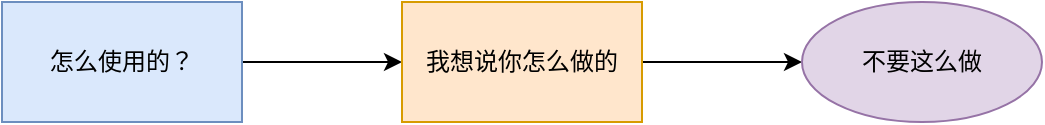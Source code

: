 <mxfile version="17.2.4" type="github">
  <diagram id="cx69EMmZrDqoVeWjHm4s" name="Page-1">
    <mxGraphModel dx="1038" dy="547" grid="1" gridSize="10" guides="1" tooltips="1" connect="1" arrows="1" fold="1" page="1" pageScale="1" pageWidth="827" pageHeight="1169" math="0" shadow="0">
      <root>
        <mxCell id="0" />
        <mxCell id="1" parent="0" />
        <mxCell id="3J0a7_Yi2Pi95GtLafXz-3" value="" style="edgeStyle=orthogonalEdgeStyle;rounded=0;orthogonalLoop=1;jettySize=auto;html=1;" edge="1" parent="1" source="3J0a7_Yi2Pi95GtLafXz-1" target="3J0a7_Yi2Pi95GtLafXz-2">
          <mxGeometry relative="1" as="geometry" />
        </mxCell>
        <mxCell id="3J0a7_Yi2Pi95GtLafXz-1" value="怎么使用的？" style="rounded=0;whiteSpace=wrap;html=1;fillColor=#dae8fc;strokeColor=#6c8ebf;" vertex="1" parent="1">
          <mxGeometry x="190" y="160" width="120" height="60" as="geometry" />
        </mxCell>
        <mxCell id="3J0a7_Yi2Pi95GtLafXz-5" value="" style="edgeStyle=orthogonalEdgeStyle;rounded=0;orthogonalLoop=1;jettySize=auto;html=1;" edge="1" parent="1" source="3J0a7_Yi2Pi95GtLafXz-2" target="3J0a7_Yi2Pi95GtLafXz-4">
          <mxGeometry relative="1" as="geometry" />
        </mxCell>
        <mxCell id="3J0a7_Yi2Pi95GtLafXz-2" value="我想说你怎么做的" style="whiteSpace=wrap;html=1;rounded=0;fillColor=#ffe6cc;strokeColor=#d79b00;" vertex="1" parent="1">
          <mxGeometry x="390" y="160" width="120" height="60" as="geometry" />
        </mxCell>
        <mxCell id="3J0a7_Yi2Pi95GtLafXz-4" value="不要这么做" style="ellipse;whiteSpace=wrap;html=1;rounded=0;fillColor=#e1d5e7;strokeColor=#9673a6;" vertex="1" parent="1">
          <mxGeometry x="590" y="160" width="120" height="60" as="geometry" />
        </mxCell>
      </root>
    </mxGraphModel>
  </diagram>
</mxfile>
